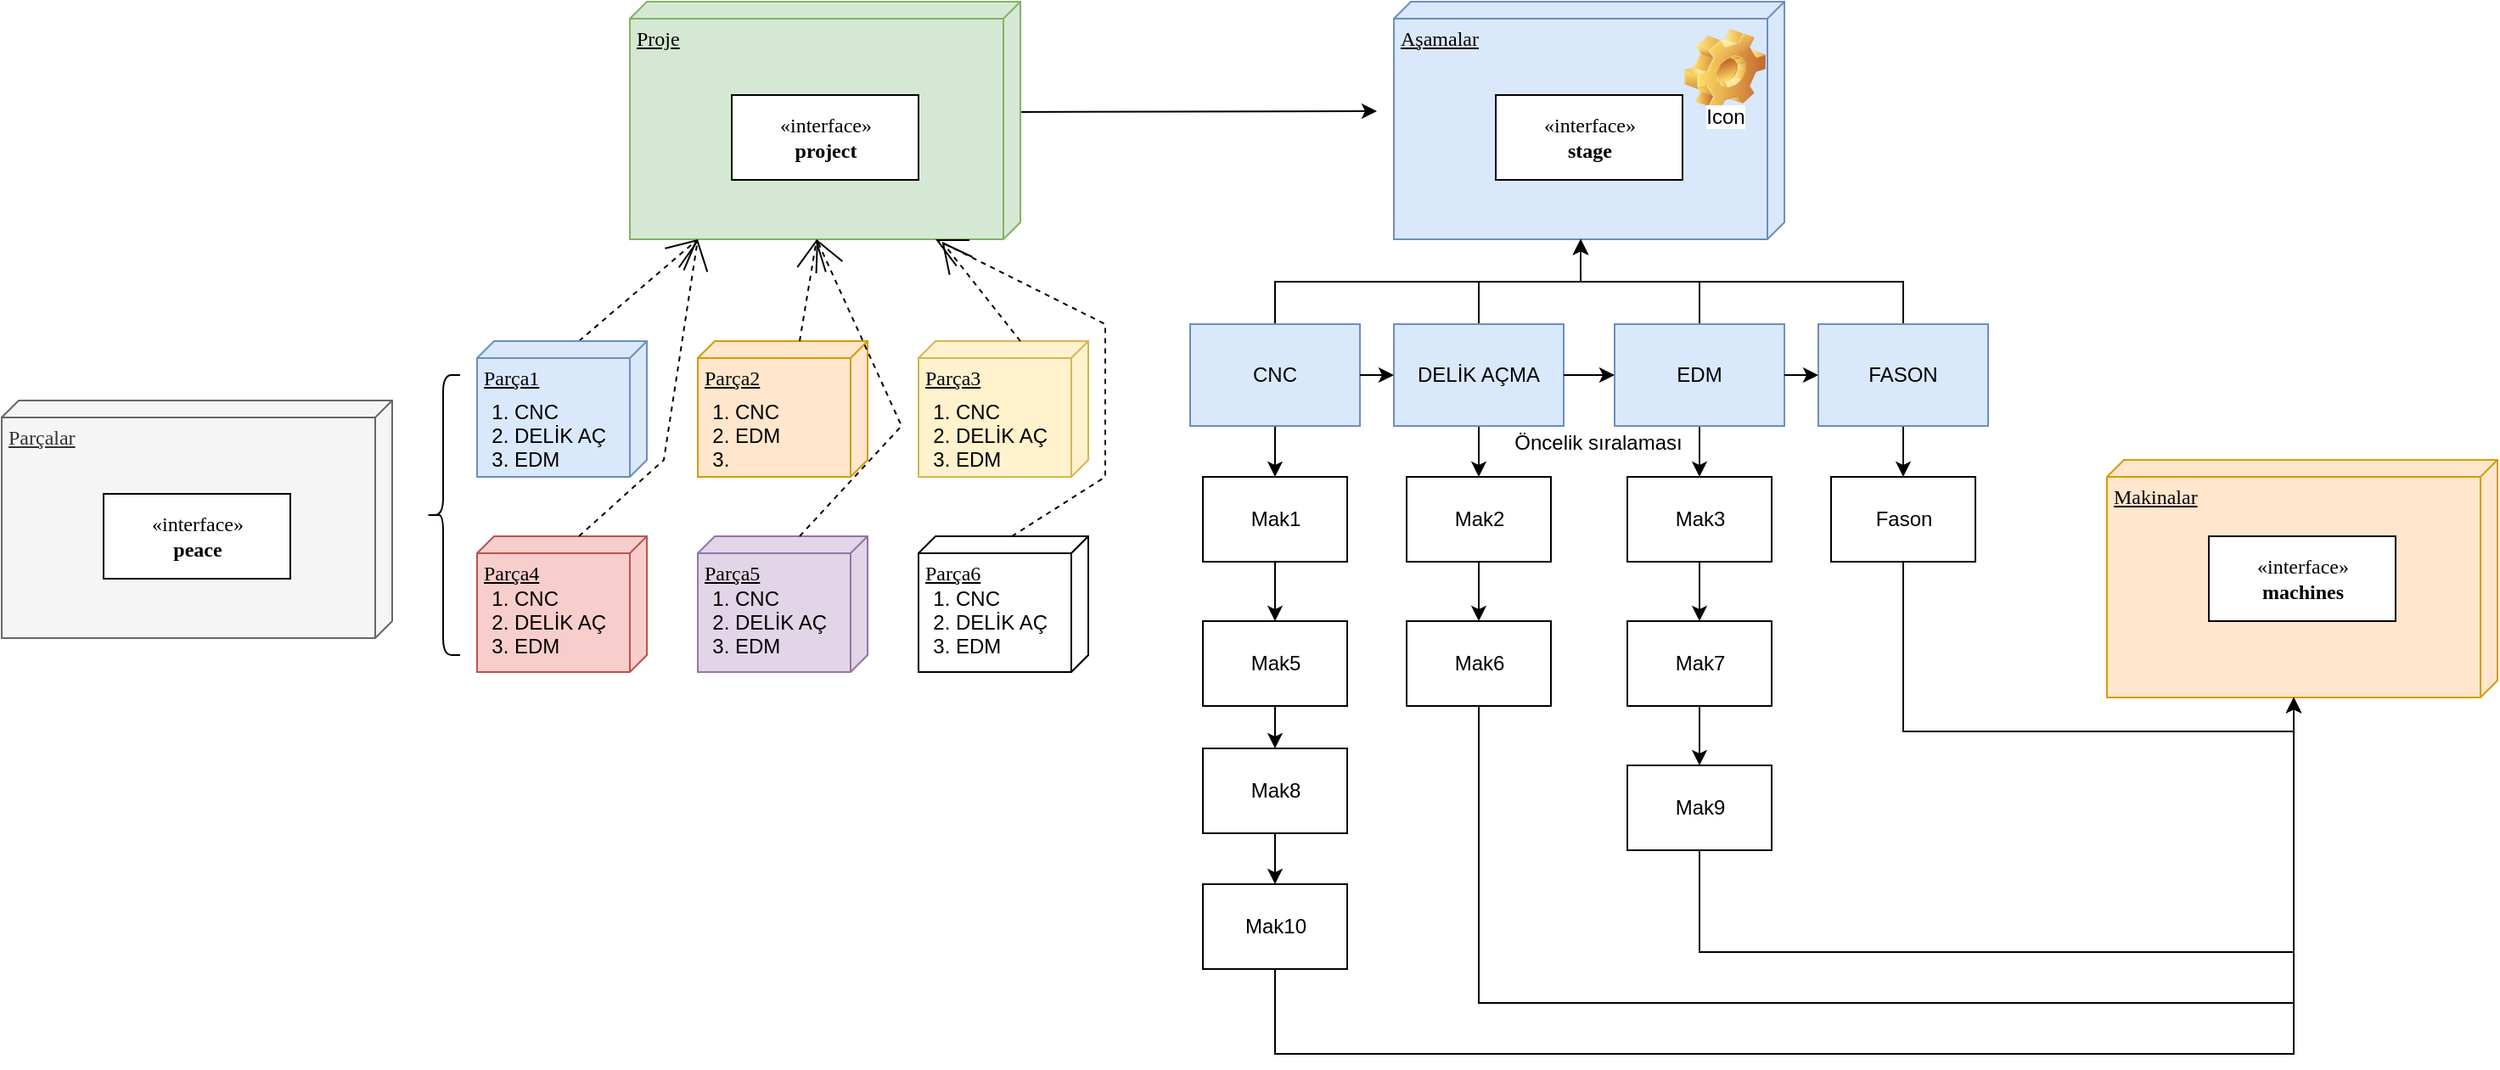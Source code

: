 <mxfile version="18.0.1" type="github">
  <diagram name="Page-1" id="5f0bae14-7c28-e335-631c-24af17079c00">
    <mxGraphModel dx="2667" dy="804" grid="1" gridSize="10" guides="1" tooltips="1" connect="1" arrows="1" fold="1" page="1" pageScale="1" pageWidth="1100" pageHeight="850" background="none" math="0" shadow="0">
      <root>
        <mxCell id="0" />
        <mxCell id="1" parent="0" />
        <mxCell id="EhGMXCnS99L2GmcN4ixf-112" style="edgeStyle=elbowEdgeStyle;rounded=0;orthogonalLoop=1;jettySize=auto;elbow=vertical;html=1;exitX=0;exitY=0;exitDx=65;exitDy=0;exitPerimeter=0;" parent="1" source="39150e848f15840c-1" edge="1">
          <mxGeometry relative="1" as="geometry">
            <mxPoint x="560.0" y="134.429" as="targetPoint" />
          </mxGeometry>
        </mxCell>
        <mxCell id="39150e848f15840c-1" value="Proje" style="verticalAlign=top;align=left;spacingTop=8;spacingLeft=2;spacingRight=12;shape=cube;size=10;direction=south;fontStyle=4;html=1;rounded=0;shadow=0;comic=0;labelBackgroundColor=none;strokeWidth=1;fontFamily=Verdana;fontSize=12;fillColor=#d5e8d4;strokeColor=#82b366;" parent="1" vertex="1">
          <mxGeometry x="120" y="70" width="230" height="140" as="geometry" />
        </mxCell>
        <mxCell id="39150e848f15840c-4" value="&lt;div&gt;«interface»&lt;b&gt;&lt;br&gt;&lt;/b&gt;&lt;/div&gt;&lt;div&gt;&lt;b&gt;project&lt;/b&gt;&lt;/div&gt;" style="html=1;rounded=0;shadow=0;comic=0;labelBackgroundColor=none;strokeWidth=1;fontFamily=Verdana;fontSize=12;align=center;" parent="1" vertex="1">
          <mxGeometry x="180" y="125" width="110" height="50" as="geometry" />
        </mxCell>
        <mxCell id="39150e848f15840c-11" style="edgeStyle=none;rounded=0;html=1;dashed=1;labelBackgroundColor=none;startArrow=none;startFill=0;startSize=8;endArrow=open;endFill=0;endSize=16;fontFamily=Verdana;fontSize=12;exitX=0;exitY=0;exitDx=0;exitDy=40;exitPerimeter=0;" parent="1" source="EhGMXCnS99L2GmcN4ixf-6" edge="1">
          <mxGeometry relative="1" as="geometry">
            <mxPoint x="160" y="210" as="targetPoint" />
          </mxGeometry>
        </mxCell>
        <mxCell id="EhGMXCnS99L2GmcN4ixf-6" value="&lt;div&gt;Parça1&lt;/div&gt;&lt;div&gt;&lt;pre&gt;&lt;br&gt;&lt;/pre&gt;&lt;/div&gt;" style="verticalAlign=top;align=left;spacingTop=8;spacingLeft=2;spacingRight=12;shape=cube;size=10;direction=south;fontStyle=4;html=1;rounded=0;shadow=0;comic=0;labelBackgroundColor=none;strokeWidth=1;fontFamily=Verdana;fontSize=12;fillColor=#dae8fc;strokeColor=#6c8ebf;" parent="1" vertex="1">
          <mxGeometry x="30" y="270" width="100" height="80" as="geometry" />
        </mxCell>
        <mxCell id="EhGMXCnS99L2GmcN4ixf-7" value="Parça2" style="verticalAlign=top;align=left;spacingTop=8;spacingLeft=2;spacingRight=12;shape=cube;size=10;direction=south;fontStyle=4;html=1;rounded=0;shadow=0;comic=0;labelBackgroundColor=none;strokeWidth=1;fontFamily=Verdana;fontSize=12;fillColor=#ffe6cc;strokeColor=#d79b00;" parent="1" vertex="1">
          <mxGeometry x="160" y="270" width="100" height="80" as="geometry" />
        </mxCell>
        <mxCell id="EhGMXCnS99L2GmcN4ixf-8" value="Parça3" style="verticalAlign=top;align=left;spacingTop=8;spacingLeft=2;spacingRight=12;shape=cube;size=10;direction=south;fontStyle=4;html=1;rounded=0;shadow=0;comic=0;labelBackgroundColor=none;strokeWidth=1;fontFamily=Verdana;fontSize=12;fillColor=#fff2cc;strokeColor=#d6b656;" parent="1" vertex="1">
          <mxGeometry x="290" y="270" width="100" height="80" as="geometry" />
        </mxCell>
        <mxCell id="EhGMXCnS99L2GmcN4ixf-9" value="Parça4" style="verticalAlign=top;align=left;spacingTop=8;spacingLeft=2;spacingRight=12;shape=cube;size=10;direction=south;fontStyle=4;html=1;rounded=0;shadow=0;comic=0;labelBackgroundColor=none;strokeWidth=1;fontFamily=Verdana;fontSize=12;fillColor=#f8cecc;strokeColor=#b85450;" parent="1" vertex="1">
          <mxGeometry x="30" y="385" width="100" height="80" as="geometry" />
        </mxCell>
        <mxCell id="EhGMXCnS99L2GmcN4ixf-10" value="Parça5" style="verticalAlign=top;align=left;spacingTop=8;spacingLeft=2;spacingRight=12;shape=cube;size=10;direction=south;fontStyle=4;html=1;rounded=0;shadow=0;comic=0;labelBackgroundColor=none;strokeWidth=1;fontFamily=Verdana;fontSize=12;fillColor=#e1d5e7;strokeColor=#9673a6;" parent="1" vertex="1">
          <mxGeometry x="160" y="385" width="100" height="80" as="geometry" />
        </mxCell>
        <mxCell id="EhGMXCnS99L2GmcN4ixf-11" value="Parça6" style="verticalAlign=top;align=left;spacingTop=8;spacingLeft=2;spacingRight=12;shape=cube;size=10;direction=south;fontStyle=4;html=1;rounded=0;shadow=0;comic=0;labelBackgroundColor=none;strokeWidth=1;fontFamily=Verdana;fontSize=12;fillColor=none;" parent="1" vertex="1">
          <mxGeometry x="290" y="385" width="100" height="80" as="geometry" />
        </mxCell>
        <mxCell id="EhGMXCnS99L2GmcN4ixf-13" style="edgeStyle=none;rounded=0;html=1;dashed=1;labelBackgroundColor=none;startArrow=none;startFill=0;startSize=8;endArrow=open;endFill=0;endSize=16;fontFamily=Verdana;fontSize=12;exitX=0;exitY=0;exitDx=0;exitDy=40;exitPerimeter=0;entryX=0;entryY=0;entryDx=140;entryDy=120;entryPerimeter=0;" parent="1" source="EhGMXCnS99L2GmcN4ixf-7" target="39150e848f15840c-1" edge="1">
          <mxGeometry relative="1" as="geometry">
            <mxPoint x="90" y="280" as="sourcePoint" />
            <mxPoint x="161.538" y="220.0" as="targetPoint" />
          </mxGeometry>
        </mxCell>
        <mxCell id="EhGMXCnS99L2GmcN4ixf-14" style="edgeStyle=none;rounded=0;html=1;dashed=1;labelBackgroundColor=none;startArrow=none;startFill=0;startSize=8;endArrow=open;endFill=0;endSize=16;fontFamily=Verdana;fontSize=12;exitX=0;exitY=0;exitDx=0;exitDy=40;exitPerimeter=0;entryX=1.01;entryY=0.201;entryDx=0;entryDy=0;entryPerimeter=0;" parent="1" source="EhGMXCnS99L2GmcN4ixf-8" target="39150e848f15840c-1" edge="1">
          <mxGeometry relative="1" as="geometry">
            <mxPoint x="100" y="290" as="sourcePoint" />
            <mxPoint x="171.538" y="230.0" as="targetPoint" />
          </mxGeometry>
        </mxCell>
        <mxCell id="EhGMXCnS99L2GmcN4ixf-15" style="edgeStyle=none;rounded=0;html=1;dashed=1;labelBackgroundColor=none;startArrow=none;startFill=0;startSize=8;endArrow=open;endFill=0;endSize=16;fontFamily=Verdana;fontSize=12;exitX=0;exitY=0;exitDx=0;exitDy=40;exitPerimeter=0;" parent="1" source="EhGMXCnS99L2GmcN4ixf-9" edge="1">
          <mxGeometry relative="1" as="geometry">
            <mxPoint x="90" y="280" as="sourcePoint" />
            <mxPoint x="160" y="210" as="targetPoint" />
            <Array as="points">
              <mxPoint x="140" y="340" />
            </Array>
          </mxGeometry>
        </mxCell>
        <mxCell id="EhGMXCnS99L2GmcN4ixf-16" style="edgeStyle=none;rounded=0;html=1;dashed=1;labelBackgroundColor=none;startArrow=none;startFill=0;startSize=8;endArrow=open;endFill=0;endSize=16;fontFamily=Verdana;fontSize=12;exitX=0;exitY=0;exitDx=0;exitDy=40;exitPerimeter=0;entryX=0;entryY=0;entryDx=140;entryDy=120;entryPerimeter=0;" parent="1" source="EhGMXCnS99L2GmcN4ixf-10" target="39150e848f15840c-1" edge="1">
          <mxGeometry relative="1" as="geometry">
            <mxPoint x="100" y="290" as="sourcePoint" />
            <mxPoint x="171.538" y="230.0" as="targetPoint" />
            <Array as="points">
              <mxPoint x="280" y="320" />
            </Array>
          </mxGeometry>
        </mxCell>
        <mxCell id="EhGMXCnS99L2GmcN4ixf-17" style="edgeStyle=none;rounded=0;html=1;dashed=1;labelBackgroundColor=none;startArrow=none;startFill=0;startSize=8;endArrow=open;endFill=0;endSize=16;fontFamily=Verdana;fontSize=12;exitX=0;exitY=0;exitDx=0;exitDy=45;exitPerimeter=0;" parent="1" source="EhGMXCnS99L2GmcN4ixf-11" edge="1">
          <mxGeometry relative="1" as="geometry">
            <mxPoint x="110" y="300" as="sourcePoint" />
            <mxPoint x="300" y="210" as="targetPoint" />
            <Array as="points">
              <mxPoint x="400" y="350" />
              <mxPoint x="400" y="260" />
            </Array>
          </mxGeometry>
        </mxCell>
        <mxCell id="EhGMXCnS99L2GmcN4ixf-18" value="Aşamalar" style="verticalAlign=top;align=left;spacingTop=8;spacingLeft=2;spacingRight=12;shape=cube;size=10;direction=south;fontStyle=4;html=1;rounded=0;shadow=0;comic=0;labelBackgroundColor=none;strokeWidth=1;fontFamily=Verdana;fontSize=12;fillColor=#dae8fc;strokeColor=#6c8ebf;" parent="1" vertex="1">
          <mxGeometry x="570" y="70" width="230" height="140" as="geometry" />
        </mxCell>
        <mxCell id="EhGMXCnS99L2GmcN4ixf-20" value="&lt;div&gt;«interface»&lt;b&gt;&lt;br&gt;&lt;/b&gt;&lt;/div&gt;&lt;div&gt;&lt;b&gt;stage&lt;/b&gt;&lt;/div&gt;" style="html=1;rounded=0;shadow=0;comic=0;labelBackgroundColor=none;strokeWidth=1;fontFamily=Verdana;fontSize=12;align=center;" parent="1" vertex="1">
          <mxGeometry x="630" y="125" width="110" height="50" as="geometry" />
        </mxCell>
        <mxCell id="EhGMXCnS99L2GmcN4ixf-21" value="Icon" style="icon;html=1;image=img/clipart/Gear_128x128.png" parent="1" vertex="1">
          <mxGeometry x="760" y="100" width="10" height="20" as="geometry" />
        </mxCell>
        <mxCell id="EhGMXCnS99L2GmcN4ixf-61" style="edgeStyle=orthogonalEdgeStyle;rounded=0;orthogonalLoop=1;jettySize=auto;html=1;exitX=0.5;exitY=0;exitDx=0;exitDy=0;entryX=0;entryY=0;entryDx=140;entryDy=120;entryPerimeter=0;" parent="1" source="EhGMXCnS99L2GmcN4ixf-45" target="EhGMXCnS99L2GmcN4ixf-18" edge="1">
          <mxGeometry relative="1" as="geometry" />
        </mxCell>
        <mxCell id="EhGMXCnS99L2GmcN4ixf-94" style="edgeStyle=elbowEdgeStyle;rounded=0;orthogonalLoop=1;jettySize=auto;elbow=vertical;html=1;exitX=0.5;exitY=1;exitDx=0;exitDy=0;entryX=0.5;entryY=0;entryDx=0;entryDy=0;" parent="1" source="EhGMXCnS99L2GmcN4ixf-45" target="EhGMXCnS99L2GmcN4ixf-68" edge="1">
          <mxGeometry relative="1" as="geometry" />
        </mxCell>
        <mxCell id="EhGMXCnS99L2GmcN4ixf-45" value="CNC" style="whiteSpace=wrap;html=1;align=center;verticalAlign=middle;treeFolding=1;treeMoving=1;fillColor=#dae8fc;strokeColor=#6c8ebf;" parent="1" vertex="1">
          <mxGeometry x="450" y="260" width="100" height="60" as="geometry" />
        </mxCell>
        <mxCell id="EhGMXCnS99L2GmcN4ixf-62" style="edgeStyle=orthogonalEdgeStyle;rounded=0;orthogonalLoop=1;jettySize=auto;html=1;exitX=0.5;exitY=0;exitDx=0;exitDy=0;entryX=0;entryY=0;entryDx=140;entryDy=120;entryPerimeter=0;" parent="1" source="EhGMXCnS99L2GmcN4ixf-46" target="EhGMXCnS99L2GmcN4ixf-18" edge="1">
          <mxGeometry relative="1" as="geometry" />
        </mxCell>
        <mxCell id="EhGMXCnS99L2GmcN4ixf-95" style="edgeStyle=elbowEdgeStyle;rounded=0;orthogonalLoop=1;jettySize=auto;elbow=vertical;html=1;exitX=0.5;exitY=1;exitDx=0;exitDy=0;entryX=0.5;entryY=0;entryDx=0;entryDy=0;" parent="1" source="EhGMXCnS99L2GmcN4ixf-46" target="EhGMXCnS99L2GmcN4ixf-69" edge="1">
          <mxGeometry relative="1" as="geometry" />
        </mxCell>
        <mxCell id="EhGMXCnS99L2GmcN4ixf-46" value="DELİK AÇMA" style="whiteSpace=wrap;html=1;align=center;verticalAlign=middle;treeFolding=1;treeMoving=1;fillColor=#dae8fc;strokeColor=#6c8ebf;" parent="1" vertex="1">
          <mxGeometry x="570" y="260" width="100" height="60" as="geometry" />
        </mxCell>
        <mxCell id="EhGMXCnS99L2GmcN4ixf-63" style="edgeStyle=orthogonalEdgeStyle;rounded=0;orthogonalLoop=1;jettySize=auto;html=1;exitX=0.5;exitY=0;exitDx=0;exitDy=0;entryX=0;entryY=0;entryDx=140;entryDy=120;entryPerimeter=0;" parent="1" source="EhGMXCnS99L2GmcN4ixf-47" target="EhGMXCnS99L2GmcN4ixf-18" edge="1">
          <mxGeometry relative="1" as="geometry" />
        </mxCell>
        <mxCell id="EhGMXCnS99L2GmcN4ixf-96" style="edgeStyle=elbowEdgeStyle;rounded=0;orthogonalLoop=1;jettySize=auto;elbow=vertical;html=1;exitX=0.5;exitY=1;exitDx=0;exitDy=0;entryX=0.5;entryY=0;entryDx=0;entryDy=0;" parent="1" source="EhGMXCnS99L2GmcN4ixf-47" target="EhGMXCnS99L2GmcN4ixf-71" edge="1">
          <mxGeometry relative="1" as="geometry" />
        </mxCell>
        <mxCell id="EhGMXCnS99L2GmcN4ixf-47" value="EDM" style="whiteSpace=wrap;html=1;align=center;verticalAlign=middle;treeFolding=1;treeMoving=1;fillColor=#dae8fc;strokeColor=#6c8ebf;" parent="1" vertex="1">
          <mxGeometry x="700" y="260" width="100" height="60" as="geometry" />
        </mxCell>
        <mxCell id="EhGMXCnS99L2GmcN4ixf-64" style="edgeStyle=orthogonalEdgeStyle;rounded=0;orthogonalLoop=1;jettySize=auto;html=1;exitX=0.5;exitY=0;exitDx=0;exitDy=0;entryX=0;entryY=0;entryDx=140;entryDy=120;entryPerimeter=0;" parent="1" source="EhGMXCnS99L2GmcN4ixf-48" target="EhGMXCnS99L2GmcN4ixf-18" edge="1">
          <mxGeometry relative="1" as="geometry" />
        </mxCell>
        <mxCell id="EhGMXCnS99L2GmcN4ixf-97" style="edgeStyle=elbowEdgeStyle;rounded=0;orthogonalLoop=1;jettySize=auto;elbow=vertical;html=1;exitX=0.5;exitY=1;exitDx=0;exitDy=0;" parent="1" source="EhGMXCnS99L2GmcN4ixf-48" target="EhGMXCnS99L2GmcN4ixf-72" edge="1">
          <mxGeometry relative="1" as="geometry" />
        </mxCell>
        <mxCell id="EhGMXCnS99L2GmcN4ixf-48" value="FASON" style="whiteSpace=wrap;html=1;align=center;verticalAlign=middle;treeFolding=1;treeMoving=1;fillColor=#dae8fc;strokeColor=#6c8ebf;" parent="1" vertex="1">
          <mxGeometry x="820" y="260" width="100" height="60" as="geometry" />
        </mxCell>
        <mxCell id="EhGMXCnS99L2GmcN4ixf-53" value="" style="endArrow=classic;html=1;rounded=0;exitX=1;exitY=0.5;exitDx=0;exitDy=0;entryX=0;entryY=0.5;entryDx=0;entryDy=0;" parent="1" source="EhGMXCnS99L2GmcN4ixf-45" target="EhGMXCnS99L2GmcN4ixf-46" edge="1">
          <mxGeometry width="50" height="50" relative="1" as="geometry">
            <mxPoint x="460" y="340" as="sourcePoint" />
            <mxPoint x="510" y="290" as="targetPoint" />
          </mxGeometry>
        </mxCell>
        <mxCell id="EhGMXCnS99L2GmcN4ixf-54" value="" style="endArrow=classic;html=1;rounded=0;exitX=1;exitY=0.5;exitDx=0;exitDy=0;entryX=0;entryY=0.5;entryDx=0;entryDy=0;" parent="1" source="EhGMXCnS99L2GmcN4ixf-46" target="EhGMXCnS99L2GmcN4ixf-47" edge="1">
          <mxGeometry width="50" height="50" relative="1" as="geometry">
            <mxPoint x="670" y="340" as="sourcePoint" />
            <mxPoint x="720" y="290" as="targetPoint" />
          </mxGeometry>
        </mxCell>
        <mxCell id="EhGMXCnS99L2GmcN4ixf-55" value="" style="endArrow=classic;html=1;rounded=0;exitX=1;exitY=0.5;exitDx=0;exitDy=0;" parent="1" source="EhGMXCnS99L2GmcN4ixf-47" edge="1">
          <mxGeometry width="50" height="50" relative="1" as="geometry">
            <mxPoint x="800" y="350" as="sourcePoint" />
            <mxPoint x="820" y="290" as="targetPoint" />
          </mxGeometry>
        </mxCell>
        <mxCell id="EhGMXCnS99L2GmcN4ixf-65" value="Öncelik sıralaması" style="text;html=1;align=center;verticalAlign=middle;resizable=0;points=[];autosize=1;strokeColor=none;fillColor=none;" parent="1" vertex="1">
          <mxGeometry x="630" y="320" width="120" height="20" as="geometry" />
        </mxCell>
        <mxCell id="EhGMXCnS99L2GmcN4ixf-66" value="Makinalar" style="verticalAlign=top;align=left;spacingTop=8;spacingLeft=2;spacingRight=12;shape=cube;size=10;direction=south;fontStyle=4;html=1;rounded=0;shadow=0;comic=0;labelBackgroundColor=none;strokeWidth=1;fontFamily=Verdana;fontSize=12;fillColor=#ffe6cc;strokeColor=#d79b00;" parent="1" vertex="1">
          <mxGeometry x="990" y="340" width="230" height="140" as="geometry" />
        </mxCell>
        <mxCell id="EhGMXCnS99L2GmcN4ixf-67" value="&lt;div&gt;«interface»&lt;b&gt;&lt;br&gt;&lt;/b&gt;&lt;/div&gt;&lt;div&gt;&lt;b&gt;machines&lt;/b&gt;&lt;/div&gt;" style="html=1;rounded=0;shadow=0;comic=0;labelBackgroundColor=none;strokeWidth=1;fontFamily=Verdana;fontSize=12;align=center;" parent="1" vertex="1">
          <mxGeometry x="1050" y="385" width="110" height="50" as="geometry" />
        </mxCell>
        <mxCell id="EhGMXCnS99L2GmcN4ixf-82" style="edgeStyle=orthogonalEdgeStyle;rounded=0;orthogonalLoop=1;jettySize=auto;html=1;entryX=0.5;entryY=0;entryDx=0;entryDy=0;" parent="1" source="EhGMXCnS99L2GmcN4ixf-68" target="EhGMXCnS99L2GmcN4ixf-74" edge="1">
          <mxGeometry relative="1" as="geometry" />
        </mxCell>
        <mxCell id="EhGMXCnS99L2GmcN4ixf-68" value="Mak1" style="html=1;" parent="1" vertex="1">
          <mxGeometry x="457.5" y="350" width="85" height="50" as="geometry" />
        </mxCell>
        <mxCell id="EhGMXCnS99L2GmcN4ixf-81" style="edgeStyle=orthogonalEdgeStyle;rounded=0;orthogonalLoop=1;jettySize=auto;html=1;" parent="1" source="EhGMXCnS99L2GmcN4ixf-69" target="EhGMXCnS99L2GmcN4ixf-73" edge="1">
          <mxGeometry relative="1" as="geometry" />
        </mxCell>
        <mxCell id="EhGMXCnS99L2GmcN4ixf-69" value="Mak2" style="html=1;" parent="1" vertex="1">
          <mxGeometry x="577.5" y="350" width="85" height="50" as="geometry" />
        </mxCell>
        <mxCell id="EhGMXCnS99L2GmcN4ixf-85" style="edgeStyle=orthogonalEdgeStyle;rounded=0;orthogonalLoop=1;jettySize=auto;html=1;entryX=0.5;entryY=0;entryDx=0;entryDy=0;" parent="1" source="EhGMXCnS99L2GmcN4ixf-71" target="EhGMXCnS99L2GmcN4ixf-77" edge="1">
          <mxGeometry relative="1" as="geometry" />
        </mxCell>
        <mxCell id="EhGMXCnS99L2GmcN4ixf-71" value="Mak3" style="html=1;" parent="1" vertex="1">
          <mxGeometry x="707.5" y="350" width="85" height="50" as="geometry" />
        </mxCell>
        <mxCell id="EhGMXCnS99L2GmcN4ixf-90" style="edgeStyle=orthogonalEdgeStyle;rounded=0;orthogonalLoop=1;jettySize=auto;html=1;exitX=0.5;exitY=1;exitDx=0;exitDy=0;entryX=0;entryY=0;entryDx=140;entryDy=120;entryPerimeter=0;" parent="1" source="EhGMXCnS99L2GmcN4ixf-72" target="EhGMXCnS99L2GmcN4ixf-66" edge="1">
          <mxGeometry relative="1" as="geometry" />
        </mxCell>
        <mxCell id="EhGMXCnS99L2GmcN4ixf-72" value="Fason" style="html=1;" parent="1" vertex="1">
          <mxGeometry x="827.5" y="350" width="85" height="50" as="geometry" />
        </mxCell>
        <mxCell id="EhGMXCnS99L2GmcN4ixf-92" style="rounded=0;orthogonalLoop=1;jettySize=auto;html=1;exitX=0.5;exitY=1;exitDx=0;exitDy=0;edgeStyle=elbowEdgeStyle;elbow=vertical;entryX=0;entryY=0;entryDx=140;entryDy=120;entryPerimeter=0;" parent="1" source="EhGMXCnS99L2GmcN4ixf-73" target="EhGMXCnS99L2GmcN4ixf-66" edge="1">
          <mxGeometry relative="1" as="geometry">
            <mxPoint x="1100" y="590" as="targetPoint" />
            <Array as="points">
              <mxPoint x="810" y="660" />
              <mxPoint x="870" y="700" />
              <mxPoint x="860" y="670" />
            </Array>
          </mxGeometry>
        </mxCell>
        <mxCell id="EhGMXCnS99L2GmcN4ixf-73" value="Mak6" style="html=1;" parent="1" vertex="1">
          <mxGeometry x="577.5" y="435" width="85" height="50" as="geometry" />
        </mxCell>
        <mxCell id="EhGMXCnS99L2GmcN4ixf-83" style="edgeStyle=orthogonalEdgeStyle;rounded=0;orthogonalLoop=1;jettySize=auto;html=1;entryX=0.5;entryY=0;entryDx=0;entryDy=0;" parent="1" source="EhGMXCnS99L2GmcN4ixf-74" target="EhGMXCnS99L2GmcN4ixf-75" edge="1">
          <mxGeometry relative="1" as="geometry" />
        </mxCell>
        <mxCell id="EhGMXCnS99L2GmcN4ixf-74" value="Mak5" style="html=1;" parent="1" vertex="1">
          <mxGeometry x="457.5" y="435" width="85" height="50" as="geometry" />
        </mxCell>
        <mxCell id="EhGMXCnS99L2GmcN4ixf-84" style="edgeStyle=orthogonalEdgeStyle;rounded=0;orthogonalLoop=1;jettySize=auto;html=1;entryX=0.5;entryY=0;entryDx=0;entryDy=0;" parent="1" source="EhGMXCnS99L2GmcN4ixf-75" target="EhGMXCnS99L2GmcN4ixf-76" edge="1">
          <mxGeometry relative="1" as="geometry" />
        </mxCell>
        <mxCell id="EhGMXCnS99L2GmcN4ixf-75" value="Mak8" style="html=1;" parent="1" vertex="1">
          <mxGeometry x="457.5" y="510" width="85" height="50" as="geometry" />
        </mxCell>
        <mxCell id="EhGMXCnS99L2GmcN4ixf-93" style="edgeStyle=elbowEdgeStyle;rounded=0;orthogonalLoop=1;jettySize=auto;elbow=vertical;html=1;exitX=0.5;exitY=1;exitDx=0;exitDy=0;entryX=0;entryY=0;entryDx=140;entryDy=120;entryPerimeter=0;" parent="1" source="EhGMXCnS99L2GmcN4ixf-76" target="EhGMXCnS99L2GmcN4ixf-66" edge="1">
          <mxGeometry relative="1" as="geometry">
            <mxPoint x="1100" y="820" as="targetPoint" />
            <Array as="points">
              <mxPoint x="790" y="690" />
              <mxPoint x="790" y="770" />
            </Array>
          </mxGeometry>
        </mxCell>
        <mxCell id="EhGMXCnS99L2GmcN4ixf-76" value="Mak10" style="html=1;" parent="1" vertex="1">
          <mxGeometry x="457.5" y="590" width="85" height="50" as="geometry" />
        </mxCell>
        <mxCell id="EhGMXCnS99L2GmcN4ixf-86" style="edgeStyle=orthogonalEdgeStyle;rounded=0;orthogonalLoop=1;jettySize=auto;html=1;entryX=0.5;entryY=0;entryDx=0;entryDy=0;" parent="1" source="EhGMXCnS99L2GmcN4ixf-77" target="EhGMXCnS99L2GmcN4ixf-78" edge="1">
          <mxGeometry relative="1" as="geometry" />
        </mxCell>
        <mxCell id="EhGMXCnS99L2GmcN4ixf-77" value="Mak7" style="html=1;" parent="1" vertex="1">
          <mxGeometry x="707.5" y="435" width="85" height="50" as="geometry" />
        </mxCell>
        <mxCell id="EhGMXCnS99L2GmcN4ixf-89" style="edgeStyle=orthogonalEdgeStyle;rounded=0;orthogonalLoop=1;jettySize=auto;html=1;exitX=0.5;exitY=1;exitDx=0;exitDy=0;entryX=0;entryY=0;entryDx=140;entryDy=120;entryPerimeter=0;" parent="1" source="EhGMXCnS99L2GmcN4ixf-78" target="EhGMXCnS99L2GmcN4ixf-66" edge="1">
          <mxGeometry relative="1" as="geometry">
            <Array as="points">
              <mxPoint x="750" y="630" />
              <mxPoint x="1100" y="630" />
            </Array>
          </mxGeometry>
        </mxCell>
        <mxCell id="EhGMXCnS99L2GmcN4ixf-78" value="Mak9" style="html=1;" parent="1" vertex="1">
          <mxGeometry x="707.5" y="520" width="85" height="50" as="geometry" />
        </mxCell>
        <mxCell id="EhGMXCnS99L2GmcN4ixf-99" value="&lt;ol&gt;&lt;li&gt;CNC&lt;/li&gt;&lt;li&gt;DELİK AÇ&lt;br&gt;&lt;/li&gt;&lt;li&gt;EDM&lt;br&gt;&lt;/li&gt;&lt;/ol&gt;" style="text;strokeColor=none;fillColor=none;html=1;whiteSpace=wrap;verticalAlign=middle;overflow=hidden;" parent="1" vertex="1">
          <mxGeometry x="10" y="290" width="100" height="70" as="geometry" />
        </mxCell>
        <mxCell id="EhGMXCnS99L2GmcN4ixf-100" value="&lt;ol&gt;&lt;li&gt;CNC&lt;/li&gt;&lt;li&gt;EDM&lt;/li&gt;&lt;li&gt;&lt;br&gt;&lt;/li&gt;&lt;/ol&gt;" style="text;strokeColor=none;fillColor=none;html=1;whiteSpace=wrap;verticalAlign=middle;overflow=hidden;" parent="1" vertex="1">
          <mxGeometry x="140" y="290" width="100" height="70" as="geometry" />
        </mxCell>
        <mxCell id="EhGMXCnS99L2GmcN4ixf-105" value="&lt;ol&gt;&lt;li&gt;CNC&lt;/li&gt;&lt;li&gt;DELİK AÇ&lt;br&gt;&lt;/li&gt;&lt;li&gt;EDM&lt;br&gt;&lt;/li&gt;&lt;/ol&gt;" style="text;strokeColor=none;fillColor=none;html=1;whiteSpace=wrap;verticalAlign=middle;overflow=hidden;" parent="1" vertex="1">
          <mxGeometry x="270" y="290" width="100" height="70" as="geometry" />
        </mxCell>
        <mxCell id="EhGMXCnS99L2GmcN4ixf-107" value="&lt;ol&gt;&lt;li&gt;CNC&lt;/li&gt;&lt;li&gt;DELİK AÇ&lt;br&gt;&lt;/li&gt;&lt;li&gt;EDM&lt;br&gt;&lt;/li&gt;&lt;/ol&gt;" style="text;strokeColor=none;fillColor=none;html=1;whiteSpace=wrap;verticalAlign=middle;overflow=hidden;" parent="1" vertex="1">
          <mxGeometry x="10" y="400" width="100" height="70" as="geometry" />
        </mxCell>
        <mxCell id="EhGMXCnS99L2GmcN4ixf-108" value="&lt;ol&gt;&lt;li&gt;CNC&lt;/li&gt;&lt;li&gt;DELİK AÇ&lt;br&gt;&lt;/li&gt;&lt;li&gt;EDM&lt;br&gt;&lt;/li&gt;&lt;/ol&gt;" style="text;strokeColor=none;fillColor=none;html=1;whiteSpace=wrap;verticalAlign=middle;overflow=hidden;" parent="1" vertex="1">
          <mxGeometry x="140" y="400" width="100" height="70" as="geometry" />
        </mxCell>
        <mxCell id="EhGMXCnS99L2GmcN4ixf-109" value="&lt;ol&gt;&lt;li&gt;CNC&lt;/li&gt;&lt;li&gt;DELİK AÇ&lt;br&gt;&lt;/li&gt;&lt;li&gt;EDM&lt;br&gt;&lt;/li&gt;&lt;/ol&gt;" style="text;strokeColor=none;fillColor=none;html=1;whiteSpace=wrap;verticalAlign=middle;overflow=hidden;" parent="1" vertex="1">
          <mxGeometry x="270" y="400" width="100" height="70" as="geometry" />
        </mxCell>
        <mxCell id="MlD1wx-Nhup3MehmvixC-1" value="" style="shape=curlyBracket;whiteSpace=wrap;html=1;rounded=1;" vertex="1" parent="1">
          <mxGeometry y="290" width="20" height="165" as="geometry" />
        </mxCell>
        <mxCell id="MlD1wx-Nhup3MehmvixC-2" value="Parçalar" style="verticalAlign=top;align=left;spacingTop=8;spacingLeft=2;spacingRight=12;shape=cube;size=10;direction=south;fontStyle=4;html=1;rounded=0;shadow=0;comic=0;labelBackgroundColor=none;strokeWidth=1;fontFamily=Verdana;fontSize=12;fillColor=#f5f5f5;strokeColor=#666666;fontColor=#333333;" vertex="1" parent="1">
          <mxGeometry x="-250" y="305" width="230" height="140" as="geometry" />
        </mxCell>
        <mxCell id="MlD1wx-Nhup3MehmvixC-3" value="&lt;div&gt;«interface»&lt;b&gt;&lt;br&gt;&lt;/b&gt;&lt;/div&gt;&lt;div&gt;&lt;b&gt;peace&lt;/b&gt;&lt;/div&gt;" style="html=1;rounded=0;shadow=0;comic=0;labelBackgroundColor=none;strokeWidth=1;fontFamily=Verdana;fontSize=12;align=center;" vertex="1" parent="1">
          <mxGeometry x="-190" y="360" width="110" height="50" as="geometry" />
        </mxCell>
      </root>
    </mxGraphModel>
  </diagram>
</mxfile>
